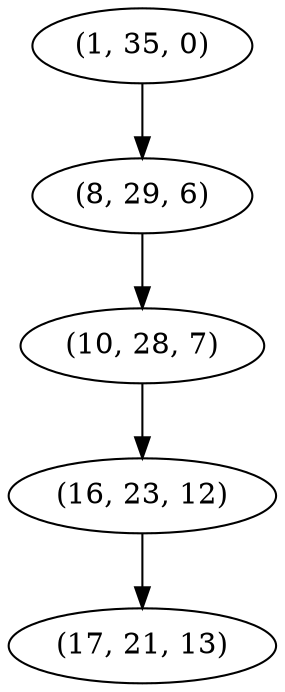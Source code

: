 digraph tree {
    "(1, 35, 0)";
    "(8, 29, 6)";
    "(10, 28, 7)";
    "(16, 23, 12)";
    "(17, 21, 13)";
    "(1, 35, 0)" -> "(8, 29, 6)";
    "(8, 29, 6)" -> "(10, 28, 7)";
    "(10, 28, 7)" -> "(16, 23, 12)";
    "(16, 23, 12)" -> "(17, 21, 13)";
}
